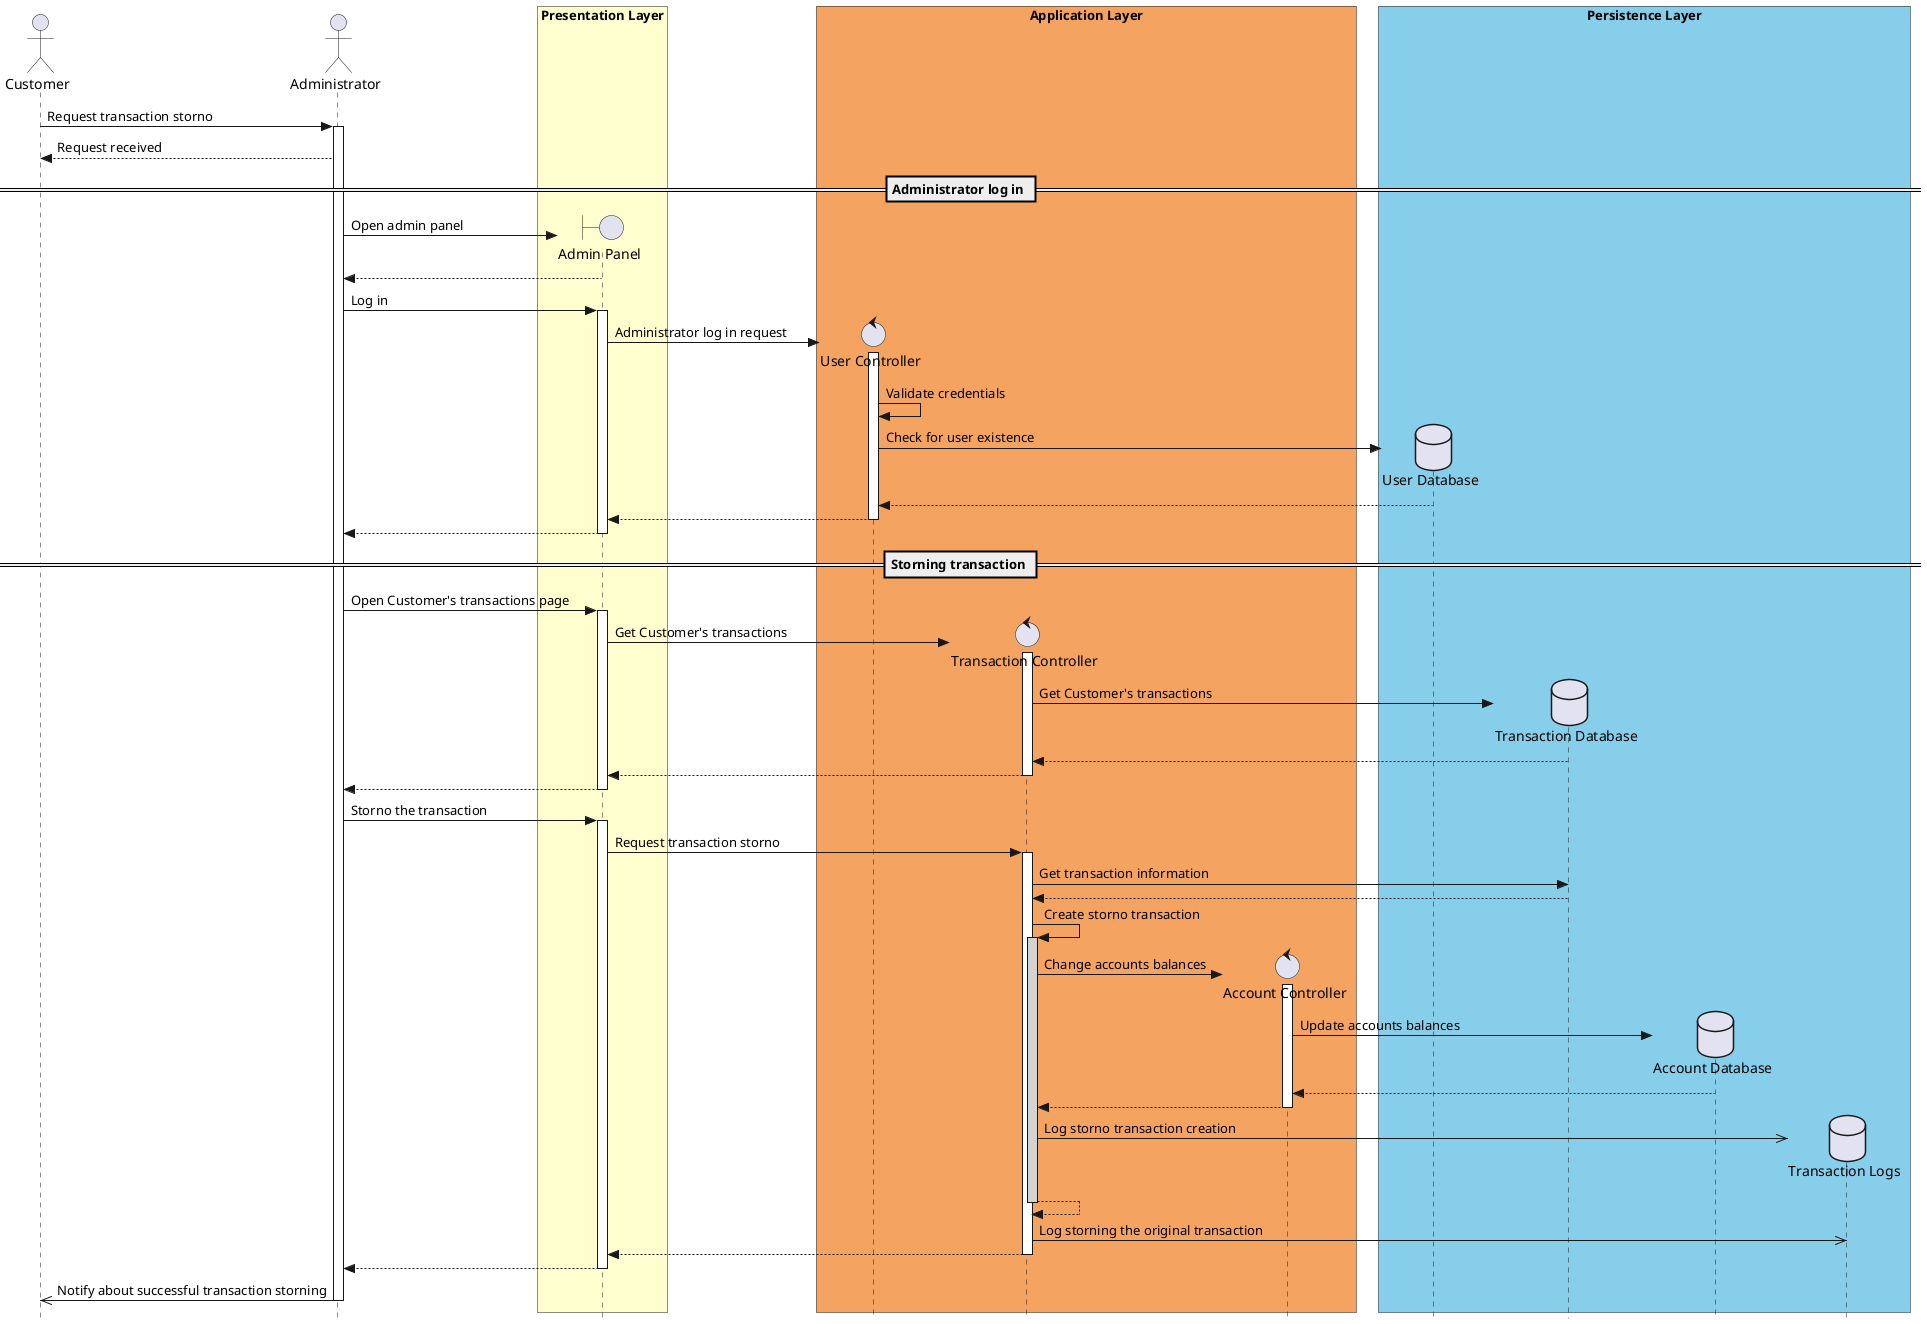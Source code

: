 @startuml
skinparam style strictuml
skinparam BoxPadding 10

actor Customer as user
actor Administrator as admin

box "Presentation Layer" #fefece
boundary "Admin Panel" as panel
end box

box "Application Layer" #SandyBrown
control "User Controller" as userc
control "Transaction Controller" as transactionc
control "Account Controller" as accountc
end box

box "Persistence Layer" #SkyBlue
database "User Database" as users
database "Transaction Database" as transactions
database "Account Database" as accounts
database "Transaction Logs" as logs
end box

user -> admin ++ : Request transaction storno
admin --> user : Request received

== Administrator log in ==

create panel
admin -> panel : Open admin panel
panel --> admin
admin -> panel ++ : Log in
create userc
panel -> userc ++ : Administrator log in request
userc -> userc : Validate credentials
create users
userc -> users : Check for user existence
users --> userc
userc --> panel --
panel --> admin --

== Storning transaction ==

admin -> panel ++ : Open Customer's transactions page
create transactionc
panel -> transactionc ++ : Get Customer's transactions
create transactions
transactionc -> transactions : Get Customer's transactions
transactions --> transactionc
transactionc --> panel --
panel --> admin --
admin -> panel ++ : Storno the transaction
panel -> transactionc ++ : Request transaction storno
transactionc -> transactions : Get transaction information
transactions --> transactionc
transactionc -> transactionc ++ #LightGray : Create storno transaction
create accountc
transactionc -> accountc ++ : Change accounts balances
create accounts
accountc -> accounts : Update accounts balances
accounts --> accountc
accountc --> transactionc --
create logs
transactionc ->> logs : Log storno transaction creation
transactionc --> transactionc --
transactionc ->> logs : Log storning the original transaction
transactionc --> panel --
panel --> admin --
admin ->> user -- : Notify about successful transaction storning

@enduml
